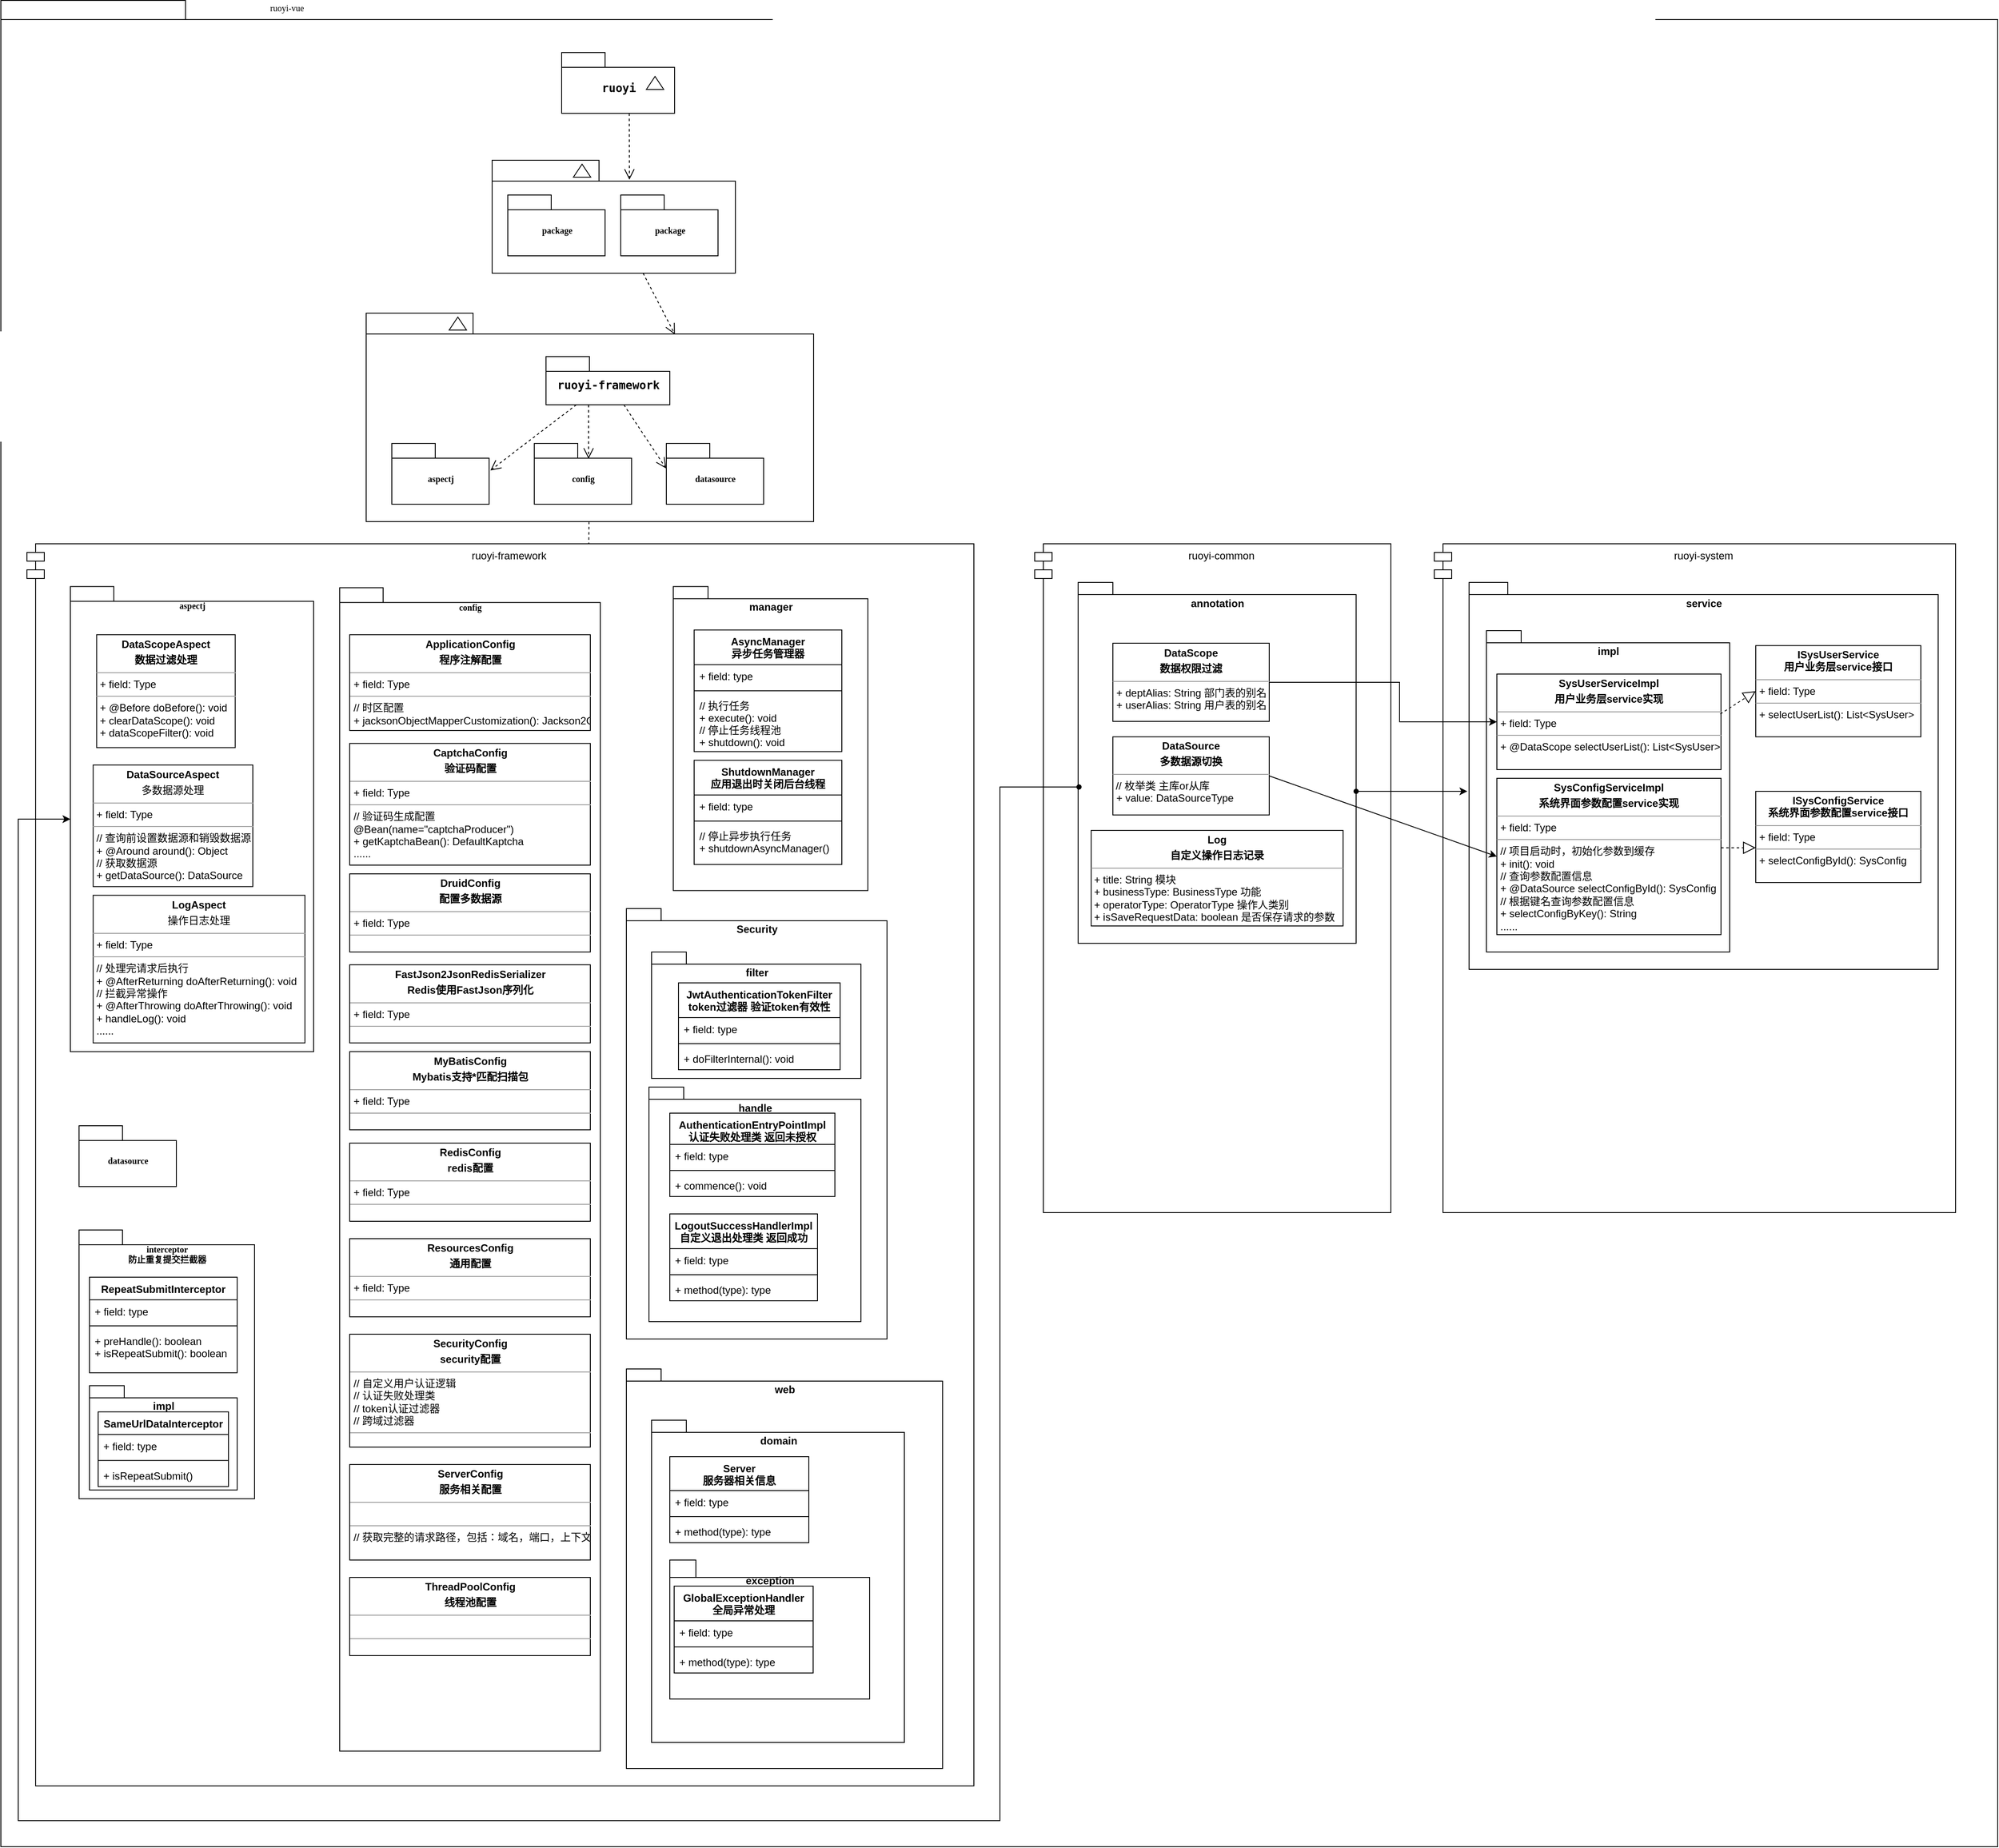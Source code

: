 <mxfile version="14.8.4" type="github">
  <diagram name="Page-1" id="b5b7bab2-c9e2-2cf4-8b2a-24fd1a2a6d21">
    <mxGraphModel dx="1263" dy="532" grid="1" gridSize="10" guides="1" tooltips="1" connect="1" arrows="1" fold="1" page="1" pageScale="1" pageWidth="827" pageHeight="1169" background="none" math="0" shadow="0">
      <root>
        <mxCell id="0" />
        <mxCell id="1" parent="0" />
        <mxCell id="6e0c8c40b5770093-72" value="" style="shape=folder;fontStyle=1;spacingTop=10;tabWidth=194;tabHeight=22;tabPosition=left;html=1;rounded=0;shadow=0;comic=0;labelBackgroundColor=none;strokeWidth=1;fillColor=none;fontFamily=Verdana;fontSize=10;align=center;" parent="1" vertex="1">
          <mxGeometry x="20" y="114.5" width="2298.5" height="2125.5" as="geometry" />
        </mxCell>
        <mxCell id="6e0c8c40b5770093-7" value="" style="group" parent="1" vertex="1" connectable="0">
          <mxGeometry x="665.5" y="174.5" width="130" height="70" as="geometry" />
        </mxCell>
        <mxCell id="6e0c8c40b5770093-8" value="&lt;pre style=&quot;font-family: &amp;#34;jetbrains mono&amp;#34; , monospace ; font-size: 9.8pt&quot;&gt;&lt;span style=&quot;background-color: rgb(255 , 255 , 255)&quot;&gt;ruoyi&lt;/span&gt;&lt;/pre&gt;" style="shape=folder;fontStyle=1;spacingTop=10;tabWidth=50;tabHeight=17;tabPosition=left;html=1;rounded=0;shadow=0;comic=0;labelBackgroundColor=none;strokeWidth=1;fontFamily=Verdana;fontSize=10;align=center;" parent="6e0c8c40b5770093-7" vertex="1">
          <mxGeometry width="130" height="70" as="geometry" />
        </mxCell>
        <mxCell id="6e0c8c40b5770093-9" value="" style="triangle;whiteSpace=wrap;html=1;rounded=0;shadow=0;comic=0;labelBackgroundColor=none;strokeWidth=1;fontFamily=Verdana;fontSize=10;align=center;rotation=-90;" parent="6e0c8c40b5770093-7" vertex="1">
          <mxGeometry x="100" y="25" width="15" height="20" as="geometry" />
        </mxCell>
        <mxCell id="6e0c8c40b5770093-19" value="" style="group" parent="1" vertex="1" connectable="0">
          <mxGeometry x="585.5" y="298.5" width="280" height="130" as="geometry" />
        </mxCell>
        <mxCell id="6e0c8c40b5770093-20" value="" style="shape=folder;fontStyle=1;spacingTop=10;tabWidth=123;tabHeight=24;tabPosition=left;html=1;rounded=0;shadow=0;comic=0;labelBackgroundColor=none;strokeWidth=1;fontFamily=Verdana;fontSize=10;align=center;" parent="6e0c8c40b5770093-19" vertex="1">
          <mxGeometry width="280" height="130" as="geometry" />
        </mxCell>
        <mxCell id="6e0c8c40b5770093-21" value="" style="triangle;whiteSpace=wrap;html=1;rounded=0;shadow=0;comic=0;labelBackgroundColor=none;strokeWidth=1;fontFamily=Verdana;fontSize=10;align=center;rotation=-90;" parent="6e0c8c40b5770093-19" vertex="1">
          <mxGeometry x="96" y="2" width="15" height="20" as="geometry" />
        </mxCell>
        <mxCell id="6e0c8c40b5770093-22" value="package" style="shape=folder;fontStyle=1;spacingTop=10;tabWidth=50;tabHeight=17;tabPosition=left;html=1;rounded=0;shadow=0;comic=0;labelBackgroundColor=none;strokeWidth=1;fontFamily=Verdana;fontSize=10;align=center;" parent="6e0c8c40b5770093-19" vertex="1">
          <mxGeometry x="18" y="40" width="112" height="70" as="geometry" />
        </mxCell>
        <mxCell id="6e0c8c40b5770093-23" value="package" style="shape=folder;fontStyle=1;spacingTop=10;tabWidth=50;tabHeight=17;tabPosition=left;html=1;rounded=0;shadow=0;comic=0;labelBackgroundColor=none;strokeWidth=1;fontFamily=Verdana;fontSize=10;align=center;" parent="6e0c8c40b5770093-19" vertex="1">
          <mxGeometry x="148" y="40" width="112" height="70" as="geometry" />
        </mxCell>
        <mxCell id="6e0c8c40b5770093-67" style="edgeStyle=none;rounded=0;html=1;entryX=0.43;entryY=0.173;entryPerimeter=0;dashed=1;labelBackgroundColor=none;startFill=0;endArrow=open;endFill=0;endSize=10;fontFamily=Verdana;fontSize=10;" parent="1" source="6e0c8c40b5770093-33" edge="1">
          <mxGeometry relative="1" as="geometry">
            <mxPoint x="696.26" y="796.99" as="targetPoint" />
          </mxGeometry>
        </mxCell>
        <mxCell id="6e0c8c40b5770093-33" value="" style="shape=folder;fontStyle=1;spacingTop=10;tabWidth=123;tabHeight=24;tabPosition=left;html=1;rounded=0;shadow=0;comic=0;labelBackgroundColor=none;strokeColor=#000000;strokeWidth=1;fillColor=#ffffff;fontFamily=Verdana;fontSize=10;fontColor=#000000;align=center;" parent="1" vertex="1">
          <mxGeometry x="440.5" y="474.5" width="515" height="240" as="geometry" />
        </mxCell>
        <mxCell id="6e0c8c40b5770093-64" style="edgeStyle=elbowEdgeStyle;rounded=0;html=1;entryX=0.559;entryY=0.251;entryPerimeter=0;dashed=1;labelBackgroundColor=none;startFill=0;endArrow=open;endFill=0;endSize=10;fontFamily=Verdana;fontSize=10;" parent="1" source="6e0c8c40b5770093-42" target="6e0c8c40b5770093-44" edge="1">
          <mxGeometry relative="1" as="geometry" />
        </mxCell>
        <mxCell id="6e0c8c40b5770093-65" style="edgeStyle=none;rounded=0;html=1;dashed=1;labelBackgroundColor=none;startFill=0;endArrow=open;endFill=0;endSize=10;fontFamily=Verdana;fontSize=10;entryX=-0.003;entryY=0.411;entryPerimeter=0;" parent="1" source="6e0c8c40b5770093-42" target="6e0c8c40b5770093-45" edge="1">
          <mxGeometry relative="1" as="geometry" />
        </mxCell>
        <mxCell id="6e0c8c40b5770093-66" style="edgeStyle=none;rounded=0;html=1;dashed=1;labelBackgroundColor=none;startFill=0;endArrow=open;endFill=0;endSize=10;fontFamily=Verdana;fontSize=10;entryX=1.013;entryY=0.444;entryPerimeter=0;" parent="1" source="6e0c8c40b5770093-42" target="6e0c8c40b5770093-43" edge="1">
          <mxGeometry relative="1" as="geometry" />
        </mxCell>
        <mxCell id="6e0c8c40b5770093-42" value="&lt;pre style=&quot;font-family: &amp;#34;jetbrains mono&amp;#34; , monospace ; font-size: 9.8pt&quot;&gt;&lt;span style=&quot;background-color: rgb(255 , 255 , 255)&quot;&gt;ruoyi-framework&lt;/span&gt;&lt;/pre&gt;" style="shape=folder;fontStyle=1;spacingTop=10;tabWidth=50;tabHeight=17;tabPosition=left;html=1;rounded=0;shadow=0;comic=0;labelBackgroundColor=none;strokeColor=#000000;strokeWidth=1;fillColor=#ffffff;fontFamily=Verdana;fontSize=10;fontColor=#000000;align=center;" parent="1" vertex="1">
          <mxGeometry x="647.5" y="524.5" width="142.5" height="55.5" as="geometry" />
        </mxCell>
        <mxCell id="6e0c8c40b5770093-43" value="aspectj" style="shape=folder;fontStyle=1;spacingTop=10;tabWidth=50;tabHeight=17;tabPosition=left;html=1;rounded=0;shadow=0;comic=0;labelBackgroundColor=none;strokeColor=#000000;strokeWidth=1;fillColor=#ffffff;fontFamily=Verdana;fontSize=10;fontColor=#000000;align=center;" parent="1" vertex="1">
          <mxGeometry x="470" y="624.5" width="112" height="70" as="geometry" />
        </mxCell>
        <mxCell id="6e0c8c40b5770093-44" value="config" style="shape=folder;fontStyle=1;spacingTop=10;tabWidth=50;tabHeight=17;tabPosition=left;html=1;rounded=0;shadow=0;comic=0;labelBackgroundColor=none;strokeColor=#000000;strokeWidth=1;fillColor=#ffffff;fontFamily=Verdana;fontSize=10;fontColor=#000000;align=center;" parent="1" vertex="1">
          <mxGeometry x="634" y="624.5" width="112" height="70" as="geometry" />
        </mxCell>
        <mxCell id="6e0c8c40b5770093-45" value="datasource" style="shape=folder;fontStyle=1;spacingTop=10;tabWidth=50;tabHeight=17;tabPosition=left;html=1;rounded=0;shadow=0;comic=0;labelBackgroundColor=none;strokeColor=#000000;strokeWidth=1;fillColor=#ffffff;fontFamily=Verdana;fontSize=10;fontColor=#000000;align=center;" parent="1" vertex="1">
          <mxGeometry x="786" y="624.5" width="112" height="70" as="geometry" />
        </mxCell>
        <mxCell id="6e0c8c40b5770093-68" style="edgeStyle=elbowEdgeStyle;rounded=0;html=1;entryX=0.628;entryY=0.26;entryPerimeter=0;dashed=1;labelBackgroundColor=none;startFill=0;endArrow=open;endFill=0;endSize=10;fontFamily=Verdana;fontSize=10;" parent="1" edge="1">
          <mxGeometry relative="1" as="geometry">
            <mxPoint x="658" y="904.5" as="sourcePoint" />
          </mxGeometry>
        </mxCell>
        <mxCell id="6e0c8c40b5770093-69" style="edgeStyle=elbowEdgeStyle;rounded=0;html=1;entryX=0.643;entryY=0.246;entryPerimeter=0;dashed=1;labelBackgroundColor=none;startFill=0;endArrow=open;endFill=0;endSize=10;fontFamily=Verdana;fontSize=10;" parent="1" edge="1">
          <mxGeometry relative="1" as="geometry">
            <mxPoint x="827" y="904.5" as="sourcePoint" />
          </mxGeometry>
        </mxCell>
        <mxCell id="6e0c8c40b5770093-48" value="" style="triangle;whiteSpace=wrap;html=1;rounded=0;shadow=0;comic=0;labelBackgroundColor=none;strokeWidth=1;fontFamily=Verdana;fontSize=10;align=center;rotation=-90;" parent="1" vertex="1">
          <mxGeometry x="329.5" y="781.19" width="15" height="20" as="geometry" />
        </mxCell>
        <mxCell id="6e0c8c40b5770093-51" value="" style="triangle;whiteSpace=wrap;html=1;rounded=0;shadow=0;comic=0;labelBackgroundColor=none;strokeColor=#000000;strokeWidth=1;fillColor=#ffffff;fontFamily=Verdana;fontSize=10;fontColor=#000000;align=center;rotation=-90;" parent="1" vertex="1">
          <mxGeometry x="538.5" y="476.5" width="15" height="20" as="geometry" />
        </mxCell>
        <mxCell id="6e0c8c40b5770093-59" style="rounded=0;html=1;dashed=1;labelBackgroundColor=none;startFill=0;endArrow=open;endFill=0;endSize=10;fontFamily=Verdana;fontSize=10;entryX=0.592;entryY=0.2;entryPerimeter=0;edgeStyle=elbowEdgeStyle;" parent="1" edge="1">
          <mxGeometry relative="1" as="geometry">
            <mxPoint x="743.328" y="244.5" as="sourcePoint" />
            <mxPoint x="743.328" y="320.845" as="targetPoint" />
          </mxGeometry>
        </mxCell>
        <mxCell id="6e0c8c40b5770093-61" style="edgeStyle=none;rounded=0;html=1;entryX=0.69;entryY=0.102;entryPerimeter=0;dashed=1;labelBackgroundColor=none;startFill=0;endArrow=open;endFill=0;endSize=10;fontFamily=Verdana;fontSize=10;" parent="1" source="6e0c8c40b5770093-20" target="6e0c8c40b5770093-33" edge="1">
          <mxGeometry relative="1" as="geometry" />
        </mxCell>
        <mxCell id="6e0c8c40b5770093-73" value="ruoyi-vue" style="text;html=1;align=left;verticalAlign=top;spacingTop=-4;fontSize=10;fontFamily=Verdana" parent="1" vertex="1">
          <mxGeometry x="327.5" y="114.5" width="130" height="20" as="geometry" />
        </mxCell>
        <mxCell id="6eEZF03cfLi-6WDU2SeP-1" value="ruoyi-framework" style="shape=module;align=left;spacingLeft=20;align=center;verticalAlign=top;" parent="1" vertex="1">
          <mxGeometry x="50" y="740" width="1090" height="1430" as="geometry" />
        </mxCell>
        <mxCell id="6eEZF03cfLi-6WDU2SeP-2" value="aspectj" style="shape=folder;fontStyle=1;spacingTop=10;tabWidth=50;tabHeight=17;tabPosition=left;html=1;rounded=0;shadow=0;comic=0;labelBackgroundColor=none;strokeColor=#000000;strokeWidth=1;fillColor=#ffffff;fontFamily=Verdana;fontSize=10;fontColor=#000000;align=center;verticalAlign=top;" parent="1" vertex="1">
          <mxGeometry x="100" y="789.19" width="280" height="535.5" as="geometry" />
        </mxCell>
        <mxCell id="6eEZF03cfLi-6WDU2SeP-3" value="config" style="shape=folder;fontStyle=1;spacingTop=10;tabWidth=50;tabHeight=17;tabPosition=left;html=1;rounded=0;shadow=0;comic=0;labelBackgroundColor=none;strokeColor=#000000;strokeWidth=1;fillColor=#ffffff;fontFamily=Verdana;fontSize=10;fontColor=#000000;align=center;verticalAlign=top;" parent="1" vertex="1">
          <mxGeometry x="410" y="790.57" width="300" height="1339.43" as="geometry" />
        </mxCell>
        <mxCell id="6eEZF03cfLi-6WDU2SeP-4" value="datasource" style="shape=folder;fontStyle=1;spacingTop=10;tabWidth=50;tabHeight=17;tabPosition=left;html=1;rounded=0;shadow=0;comic=0;labelBackgroundColor=none;strokeColor=#000000;strokeWidth=1;fillColor=#ffffff;fontFamily=Verdana;fontSize=10;fontColor=#000000;align=center;" parent="1" vertex="1">
          <mxGeometry x="110" y="1410" width="112" height="70" as="geometry" />
        </mxCell>
        <mxCell id="6eEZF03cfLi-6WDU2SeP-5" value="&lt;p style=&quot;margin: 0px ; margin-top: 4px ; text-align: center&quot;&gt;&lt;b&gt;DataScopeAspect&lt;/b&gt;&lt;/p&gt;&lt;p style=&quot;margin: 0px ; margin-top: 4px ; text-align: center&quot;&gt;&lt;b&gt;数据过滤处理&lt;/b&gt;&lt;/p&gt;&lt;hr size=&quot;1&quot;&gt;&lt;p style=&quot;margin: 0px ; margin-left: 4px&quot;&gt;+ field: Type&lt;/p&gt;&lt;hr size=&quot;1&quot;&gt;&lt;p style=&quot;margin: 0px ; margin-left: 4px&quot;&gt;+ @Before doBefore(): void&lt;/p&gt;&lt;p style=&quot;margin: 0px ; margin-left: 4px&quot;&gt;+ clearDataScope(): void&lt;/p&gt;&lt;p style=&quot;margin: 0px ; margin-left: 4px&quot;&gt;+&amp;nbsp;dataScopeFilter(): void&lt;/p&gt;" style="verticalAlign=top;align=left;overflow=fill;fontSize=12;fontFamily=Helvetica;html=1;" parent="1" vertex="1">
          <mxGeometry x="130.25" y="844.69" width="159.5" height="130" as="geometry" />
        </mxCell>
        <mxCell id="6eEZF03cfLi-6WDU2SeP-6" value="ruoyi-common" style="shape=module;align=left;spacingLeft=20;align=center;verticalAlign=top;" parent="1" vertex="1">
          <mxGeometry x="1210" y="740" width="410" height="770" as="geometry" />
        </mxCell>
        <mxCell id="6eEZF03cfLi-6WDU2SeP-7" value="annotation" style="shape=folder;fontStyle=1;spacingTop=10;tabWidth=40;tabHeight=14;tabPosition=left;html=1;verticalAlign=top;" parent="1" vertex="1">
          <mxGeometry x="1260" y="784.5" width="320" height="415.5" as="geometry" />
        </mxCell>
        <mxCell id="6eEZF03cfLi-6WDU2SeP-8" value="&lt;p style=&quot;margin: 0px ; margin-top: 4px ; text-align: center&quot;&gt;&lt;b&gt;DataScope&lt;/b&gt;&lt;/p&gt;&lt;p style=&quot;margin: 0px ; margin-top: 4px ; text-align: center&quot;&gt;&lt;b&gt;数据权限过滤&lt;/b&gt;&lt;/p&gt;&lt;hr size=&quot;1&quot;&gt;&lt;p style=&quot;margin: 0px ; margin-left: 4px&quot;&gt;+ deptAlias: String 部门表的别名&lt;/p&gt;&lt;p style=&quot;margin: 0px ; margin-left: 4px&quot;&gt;+&amp;nbsp;userAlias: String 用户表的别名&lt;/p&gt;" style="verticalAlign=top;align=left;overflow=fill;fontSize=12;fontFamily=Helvetica;html=1;" parent="1" vertex="1">
          <mxGeometry x="1300" y="854.5" width="180" height="90" as="geometry" />
        </mxCell>
        <mxCell id="6eEZF03cfLi-6WDU2SeP-10" value="ruoyi-system" style="shape=module;align=left;spacingLeft=20;align=center;verticalAlign=top;" parent="1" vertex="1">
          <mxGeometry x="1670" y="740" width="600" height="770" as="geometry" />
        </mxCell>
        <mxCell id="6eEZF03cfLi-6WDU2SeP-11" value="service" style="shape=folder;fontStyle=1;spacingTop=10;tabWidth=40;tabHeight=14;tabPosition=left;html=1;verticalAlign=top;" parent="1" vertex="1">
          <mxGeometry x="1710" y="784.5" width="540" height="445.5" as="geometry" />
        </mxCell>
        <mxCell id="6eEZF03cfLi-6WDU2SeP-12" value="impl" style="shape=folder;fontStyle=1;spacingTop=10;tabWidth=40;tabHeight=14;tabPosition=left;html=1;verticalAlign=top;" parent="1" vertex="1">
          <mxGeometry x="1730" y="840" width="280" height="370" as="geometry" />
        </mxCell>
        <mxCell id="6eEZF03cfLi-6WDU2SeP-13" value="&lt;p style=&quot;margin: 0px ; margin-top: 4px ; text-align: center&quot;&gt;&lt;b&gt;SysUserServiceImpl&lt;/b&gt;&lt;br&gt;&lt;/p&gt;&lt;p style=&quot;margin: 0px ; margin-top: 4px ; text-align: center&quot;&gt;&lt;b&gt;用户业务层service实现&lt;/b&gt;&lt;br&gt;&lt;/p&gt;&lt;hr size=&quot;1&quot;&gt;&lt;p style=&quot;margin: 0px ; margin-left: 4px&quot;&gt;+ field: Type&lt;/p&gt;&lt;hr size=&quot;1&quot;&gt;&lt;p style=&quot;margin: 0px ; margin-left: 4px&quot;&gt;+ @DataScope selectUserList(): List&amp;lt;SysUser&amp;gt;&lt;/p&gt;" style="verticalAlign=top;align=left;overflow=fill;fontSize=12;fontFamily=Helvetica;html=1;" parent="1" vertex="1">
          <mxGeometry x="1742" y="890" width="258" height="110" as="geometry" />
        </mxCell>
        <mxCell id="6eEZF03cfLi-6WDU2SeP-19" style="edgeStyle=orthogonalEdgeStyle;rounded=0;orthogonalLoop=1;jettySize=auto;html=1;startArrow=none;" parent="1" source="6eEZF03cfLi-6WDU2SeP-18" target="6eEZF03cfLi-6WDU2SeP-2" edge="1">
          <mxGeometry relative="1" as="geometry">
            <Array as="points">
              <mxPoint x="1170" y="1020" />
              <mxPoint x="1170" y="2210" />
              <mxPoint x="40" y="2210" />
              <mxPoint x="40" y="1057" />
            </Array>
          </mxGeometry>
        </mxCell>
        <mxCell id="6eEZF03cfLi-6WDU2SeP-21" style="edgeStyle=orthogonalEdgeStyle;rounded=0;orthogonalLoop=1;jettySize=auto;html=1;exitX=1;exitY=0.5;exitDx=0;exitDy=0;" parent="1" source="6eEZF03cfLi-6WDU2SeP-8" target="6eEZF03cfLi-6WDU2SeP-13" edge="1">
          <mxGeometry relative="1" as="geometry">
            <Array as="points">
              <mxPoint x="1630" y="900" />
              <mxPoint x="1630" y="945" />
            </Array>
          </mxGeometry>
        </mxCell>
        <mxCell id="6eEZF03cfLi-6WDU2SeP-22" value="&lt;p style=&quot;margin: 0px ; margin-top: 4px ; text-align: center&quot;&gt;&lt;b&gt;ISysUserService&lt;br&gt;&lt;/b&gt;&lt;b&gt;用户业务层service接口&lt;/b&gt;&lt;br&gt;&lt;/p&gt;&lt;hr size=&quot;1&quot;&gt;&lt;p style=&quot;margin: 0px ; margin-left: 4px&quot;&gt;+ field: Type&lt;/p&gt;&lt;hr size=&quot;1&quot;&gt;&lt;p style=&quot;margin: 0px ; margin-left: 4px&quot;&gt;+&amp;nbsp;selectUserList(): List&amp;lt;SysUser&amp;gt;&lt;/p&gt;" style="verticalAlign=top;align=left;overflow=fill;fontSize=12;fontFamily=Helvetica;html=1;" parent="1" vertex="1">
          <mxGeometry x="2040" y="857.25" width="190" height="105" as="geometry" />
        </mxCell>
        <mxCell id="6eEZF03cfLi-6WDU2SeP-24" value="" style="endArrow=block;dashed=1;endFill=0;endSize=12;html=1;exitX=0.997;exitY=0.418;exitDx=0;exitDy=0;exitPerimeter=0;entryX=0;entryY=0.5;entryDx=0;entryDy=0;" parent="1" source="6eEZF03cfLi-6WDU2SeP-13" target="6eEZF03cfLi-6WDU2SeP-22" edge="1">
          <mxGeometry width="160" relative="1" as="geometry">
            <mxPoint x="1730" y="1100" as="sourcePoint" />
            <mxPoint x="1890" y="1100" as="targetPoint" />
          </mxGeometry>
        </mxCell>
        <mxCell id="6eEZF03cfLi-6WDU2SeP-26" value="&lt;p style=&quot;margin: 0px ; margin-top: 4px ; text-align: center&quot;&gt;&lt;b&gt;DataSourceAspect&lt;/b&gt;&lt;br&gt;&lt;/p&gt;&lt;p style=&quot;margin: 0px ; margin-top: 4px ; text-align: center&quot;&gt;多数据源处理&lt;br&gt;&lt;/p&gt;&lt;hr size=&quot;1&quot;&gt;&lt;p style=&quot;margin: 0px ; margin-left: 4px&quot;&gt;+ field: Type&lt;/p&gt;&lt;hr size=&quot;1&quot;&gt;&lt;p style=&quot;margin: 0px ; margin-left: 4px&quot;&gt;// 查询前设置数据源和销毁数据源&lt;/p&gt;&lt;p style=&quot;margin: 0px ; margin-left: 4px&quot;&gt;+ @Around&amp;nbsp;around(): Object&lt;br&gt;// 获取数据源&lt;br&gt;+&amp;nbsp;getDataSource(): DataSource&lt;/p&gt;" style="verticalAlign=top;align=left;overflow=fill;fontSize=12;fontFamily=Helvetica;html=1;" parent="1" vertex="1">
          <mxGeometry x="126.25" y="994.69" width="183.75" height="140" as="geometry" />
        </mxCell>
        <mxCell id="CHEhkAuZ7TmxK4s6tysW-1" value="&lt;p style=&quot;margin: 0px ; margin-top: 4px ; text-align: center&quot;&gt;&lt;b&gt;DataSource&lt;/b&gt;&lt;/p&gt;&lt;p style=&quot;margin: 0px ; margin-top: 4px ; text-align: center&quot;&gt;&lt;b&gt;多数据源切换&lt;/b&gt;&lt;br&gt;&lt;/p&gt;&lt;hr size=&quot;1&quot;&gt;&amp;nbsp;// 枚举类 主库or从库&lt;br&gt;&lt;p style=&quot;margin: 0px ; margin-left: 4px&quot;&gt;+ value: DataSourceType&lt;/p&gt;" style="verticalAlign=top;align=left;overflow=fill;fontSize=12;fontFamily=Helvetica;html=1;" parent="1" vertex="1">
          <mxGeometry x="1300" y="962.25" width="180" height="90" as="geometry" />
        </mxCell>
        <mxCell id="CHEhkAuZ7TmxK4s6tysW-2" value="&lt;p style=&quot;margin: 0px ; margin-top: 4px ; text-align: center&quot;&gt;&lt;b&gt;SysConfigServiceImpl&lt;/b&gt;&lt;br&gt;&lt;/p&gt;&lt;p style=&quot;margin: 0px ; margin-top: 4px ; text-align: center&quot;&gt;&lt;b&gt;系统界面参数配置service实现&lt;/b&gt;&lt;br&gt;&lt;/p&gt;&lt;hr size=&quot;1&quot;&gt;&lt;p style=&quot;margin: 0px ; margin-left: 4px&quot;&gt;+ field: Type&lt;/p&gt;&lt;hr size=&quot;1&quot;&gt;&lt;p style=&quot;margin: 0px ; margin-left: 4px&quot;&gt;//&amp;nbsp;项目启动时，初始化参数到缓存&lt;/p&gt;&lt;p style=&quot;margin: 0px ; margin-left: 4px&quot;&gt;+ init(): void&lt;/p&gt;&lt;p style=&quot;margin: 0px ; margin-left: 4px&quot;&gt;//&amp;nbsp;查询参数配置信息&lt;/p&gt;&lt;p style=&quot;margin: 0px ; margin-left: 4px&quot;&gt;+ @DataSource&amp;nbsp;selectConfigById(): SysConfig&lt;/p&gt;&lt;p style=&quot;margin: 0px ; margin-left: 4px&quot;&gt;//&amp;nbsp;根据键名查询参数配置信息&lt;/p&gt;&lt;p style=&quot;margin: 0px ; margin-left: 4px&quot;&gt;+&amp;nbsp;selectConfigByKey(): String&lt;/p&gt;&lt;p style=&quot;margin: 0px ; margin-left: 4px&quot;&gt;......&lt;/p&gt;" style="verticalAlign=top;align=left;overflow=fill;fontSize=12;fontFamily=Helvetica;html=1;" parent="1" vertex="1">
          <mxGeometry x="1742" y="1010" width="258" height="180" as="geometry" />
        </mxCell>
        <mxCell id="CHEhkAuZ7TmxK4s6tysW-3" value="&lt;p style=&quot;margin: 0px ; margin-top: 4px ; text-align: center&quot;&gt;&lt;b&gt;ISysConfigService&lt;/b&gt;&lt;br&gt;&lt;b&gt;系统界面参数配置service&lt;/b&gt;&lt;b&gt;接口&lt;/b&gt;&lt;br&gt;&lt;/p&gt;&lt;hr size=&quot;1&quot;&gt;&lt;p style=&quot;margin: 0px ; margin-left: 4px&quot;&gt;+ field: Type&lt;/p&gt;&lt;hr size=&quot;1&quot;&gt;&lt;p style=&quot;margin: 0px ; margin-left: 4px&quot;&gt;+&amp;nbsp;selectConfigById(): SysConfig&lt;/p&gt;" style="verticalAlign=top;align=left;overflow=fill;fontSize=12;fontFamily=Helvetica;html=1;" parent="1" vertex="1">
          <mxGeometry x="2040" y="1025" width="190" height="105" as="geometry" />
        </mxCell>
        <mxCell id="CHEhkAuZ7TmxK4s6tysW-5" value="" style="endArrow=block;dashed=1;endFill=0;endSize=12;html=1;" parent="1" edge="1">
          <mxGeometry width="160" relative="1" as="geometry">
            <mxPoint x="2000" y="1090" as="sourcePoint" />
            <mxPoint x="2040" y="1090" as="targetPoint" />
          </mxGeometry>
        </mxCell>
        <mxCell id="CHEhkAuZ7TmxK4s6tysW-7" value="" style="endArrow=classic;html=1;startArrow=none;" parent="1" edge="1">
          <mxGeometry width="50" height="50" relative="1" as="geometry">
            <mxPoint x="1580" y="1025" as="sourcePoint" />
            <mxPoint x="1708" y="1025" as="targetPoint" />
            <Array as="points">
              <mxPoint x="1708" y="1025" />
            </Array>
          </mxGeometry>
        </mxCell>
        <mxCell id="CHEhkAuZ7TmxK4s6tysW-8" value="&lt;p style=&quot;margin: 0px ; margin-top: 4px ; text-align: center&quot;&gt;&lt;b&gt;LogAspect&lt;/b&gt;&lt;br&gt;&lt;/p&gt;&lt;p style=&quot;margin: 0px ; margin-top: 4px ; text-align: center&quot;&gt;操作日志处理&lt;br&gt;&lt;/p&gt;&lt;hr size=&quot;1&quot;&gt;&lt;p style=&quot;margin: 0px ; margin-left: 4px&quot;&gt;+ field: Type&lt;/p&gt;&lt;hr size=&quot;1&quot;&gt;&lt;p style=&quot;margin: 0px ; margin-left: 4px&quot;&gt;//&amp;nbsp;处理完请求后执行&lt;/p&gt;&lt;p style=&quot;margin: 0px ; margin-left: 4px&quot;&gt;+ @AfterReturning doAfterReturning(): void&lt;/p&gt;&lt;p style=&quot;margin: 0px ; margin-left: 4px&quot;&gt;//&amp;nbsp;拦截异常操作&lt;/p&gt;&lt;p style=&quot;margin: 0px ; margin-left: 4px&quot;&gt;+ @AfterThrowing&amp;nbsp;doAfterThrowing(): void&lt;/p&gt;&lt;p style=&quot;margin: 0px ; margin-left: 4px&quot;&gt;+ handleLog(): void&lt;/p&gt;&lt;p style=&quot;margin: 0px ; margin-left: 4px&quot;&gt;......&lt;/p&gt;" style="verticalAlign=top;align=left;overflow=fill;fontSize=12;fontFamily=Helvetica;html=1;" parent="1" vertex="1">
          <mxGeometry x="126.25" y="1144.69" width="243.75" height="170" as="geometry" />
        </mxCell>
        <mxCell id="CHEhkAuZ7TmxK4s6tysW-9" value="&lt;p style=&quot;margin: 0px ; margin-top: 4px ; text-align: center&quot;&gt;&lt;b&gt;Log&lt;/b&gt;&lt;/p&gt;&lt;p style=&quot;margin: 0px ; margin-top: 4px ; text-align: center&quot;&gt;&lt;b&gt;自定义操作日志记录&lt;/b&gt;&lt;/p&gt;&lt;hr size=&quot;1&quot;&gt;&amp;nbsp;+ title: String 模块&lt;br&gt;&amp;nbsp;+ businessType: BusinessType 功能&lt;br&gt;&amp;nbsp;+ operatorType: OperatorType 操作人类别&lt;br&gt;&amp;nbsp;+&amp;nbsp;isSaveRequestData: boolean&amp;nbsp;是否保存请求的参数" style="verticalAlign=top;align=left;overflow=fill;fontSize=12;fontFamily=Helvetica;html=1;" parent="1" vertex="1">
          <mxGeometry x="1275" y="1070" width="290" height="110" as="geometry" />
        </mxCell>
        <mxCell id="6eEZF03cfLi-6WDU2SeP-20" value="" style="shape=waypoint;sketch=0;fillStyle=solid;size=6;pointerEvents=1;points=[];fillColor=none;resizable=0;rotatable=0;perimeter=centerPerimeter;snapToPoint=1;verticalAlign=top;" parent="1" vertex="1">
          <mxGeometry x="1560" y="1005" width="40" height="40" as="geometry" />
        </mxCell>
        <mxCell id="CHEhkAuZ7TmxK4s6tysW-11" value="&lt;p style=&quot;margin: 0px ; margin-top: 4px ; text-align: center&quot;&gt;&lt;b&gt;ApplicationConfig&lt;/b&gt;&lt;/p&gt;&lt;p style=&quot;margin: 0px ; margin-top: 4px ; text-align: center&quot;&gt;&lt;b&gt;程序注解配置&lt;/b&gt;&lt;br&gt;&lt;/p&gt;&lt;hr size=&quot;1&quot;&gt;&lt;p style=&quot;margin: 0px ; margin-left: 4px&quot;&gt;+ field: Type&lt;/p&gt;&lt;hr size=&quot;1&quot;&gt;&lt;p style=&quot;margin: 0px ; margin-left: 4px&quot;&gt;//&amp;nbsp;时区配置&lt;/p&gt;&lt;p style=&quot;margin: 0px ; margin-left: 4px&quot;&gt;+ jacksonObjectMapperCustomization(): Jackson2ObjectMapperBuilderCustomizer&lt;/p&gt;" style="verticalAlign=top;align=left;overflow=fill;fontSize=12;fontFamily=Helvetica;html=1;" parent="1" vertex="1">
          <mxGeometry x="421.5" y="844.69" width="277" height="110.31" as="geometry" />
        </mxCell>
        <mxCell id="CHEhkAuZ7TmxK4s6tysW-13" value="&lt;p style=&quot;margin: 0px ; margin-top: 4px ; text-align: center&quot;&gt;&lt;b&gt;CaptchaConfig&lt;/b&gt;&lt;br&gt;&lt;/p&gt;&lt;p style=&quot;margin: 0px ; margin-top: 4px ; text-align: center&quot;&gt;&lt;b&gt;验证码配置&lt;/b&gt;&lt;br&gt;&lt;/p&gt;&lt;hr size=&quot;1&quot;&gt;&lt;p style=&quot;margin: 0px ; margin-left: 4px&quot;&gt;+ field: Type&lt;/p&gt;&lt;hr size=&quot;1&quot;&gt;&lt;p style=&quot;margin: 0px ; margin-left: 4px&quot;&gt;//&amp;nbsp;验证码生成配置&lt;/p&gt;&lt;p style=&quot;margin: 0px ; margin-left: 4px&quot;&gt;@Bean(name=&quot;captchaProducer&quot;)&lt;/p&gt;&lt;p style=&quot;margin: 0px ; margin-left: 4px&quot;&gt;+ getKaptchaBean(): DefaultKaptcha&lt;br&gt;&lt;/p&gt;&lt;p style=&quot;margin: 0px ; margin-left: 4px&quot;&gt;......&lt;/p&gt;" style="verticalAlign=top;align=left;overflow=fill;fontSize=12;fontFamily=Helvetica;html=1;" parent="1" vertex="1">
          <mxGeometry x="421.5" y="969.84" width="277" height="140.16" as="geometry" />
        </mxCell>
        <mxCell id="CHEhkAuZ7TmxK4s6tysW-14" value="&lt;p style=&quot;margin: 0px ; margin-top: 4px ; text-align: center&quot;&gt;&lt;b&gt;DruidConfig&lt;/b&gt;&lt;br&gt;&lt;/p&gt;&lt;p style=&quot;margin: 0px ; margin-top: 4px ; text-align: center&quot;&gt;&lt;b&gt;配置多数据源&lt;/b&gt;&lt;br&gt;&lt;/p&gt;&lt;hr size=&quot;1&quot;&gt;&lt;p style=&quot;margin: 0px ; margin-left: 4px&quot;&gt;+ field: Type&lt;/p&gt;&lt;hr size=&quot;1&quot;&gt;&lt;p style=&quot;margin: 0px ; margin-left: 4px&quot;&gt;&lt;br&gt;&lt;/p&gt;" style="verticalAlign=top;align=left;overflow=fill;fontSize=12;fontFamily=Helvetica;html=1;" parent="1" vertex="1">
          <mxGeometry x="421.5" y="1120" width="277" height="90" as="geometry" />
        </mxCell>
        <mxCell id="CHEhkAuZ7TmxK4s6tysW-15" value="" style="endArrow=classic;html=1;exitX=1;exitY=0.5;exitDx=0;exitDy=0;entryX=0;entryY=0.5;entryDx=0;entryDy=0;" parent="1" source="CHEhkAuZ7TmxK4s6tysW-1" target="CHEhkAuZ7TmxK4s6tysW-2" edge="1">
          <mxGeometry width="50" height="50" relative="1" as="geometry">
            <mxPoint x="1480" y="1030" as="sourcePoint" />
            <mxPoint x="1530" y="980" as="targetPoint" />
          </mxGeometry>
        </mxCell>
        <mxCell id="CHEhkAuZ7TmxK4s6tysW-16" value="&lt;p style=&quot;margin: 0px ; margin-top: 4px ; text-align: center&quot;&gt;&lt;b&gt;FastJson2JsonRedisSerializer&lt;/b&gt;&lt;br&gt;&lt;/p&gt;&lt;p style=&quot;margin: 0px ; margin-top: 4px ; text-align: center&quot;&gt;&lt;b&gt;Redis使用FastJson序列化&lt;/b&gt;&lt;br&gt;&lt;/p&gt;&lt;hr size=&quot;1&quot;&gt;&lt;p style=&quot;margin: 0px ; margin-left: 4px&quot;&gt;+ field: Type&lt;/p&gt;&lt;hr size=&quot;1&quot;&gt;&lt;p style=&quot;margin: 0px ; margin-left: 4px&quot;&gt;&lt;br&gt;&lt;/p&gt;" style="verticalAlign=top;align=left;overflow=fill;fontSize=12;fontFamily=Helvetica;html=1;" parent="1" vertex="1">
          <mxGeometry x="421.5" y="1224.69" width="277" height="90" as="geometry" />
        </mxCell>
        <mxCell id="CHEhkAuZ7TmxK4s6tysW-17" value="&lt;p style=&quot;margin: 0px ; margin-top: 4px ; text-align: center&quot;&gt;&lt;b&gt;MyBatisConfig&lt;/b&gt;&lt;br&gt;&lt;/p&gt;&lt;p style=&quot;margin: 0px ; margin-top: 4px ; text-align: center&quot;&gt;&lt;b&gt;Mybatis支持*匹配扫描包&lt;/b&gt;&lt;br&gt;&lt;/p&gt;&lt;hr size=&quot;1&quot;&gt;&lt;p style=&quot;margin: 0px ; margin-left: 4px&quot;&gt;+ field: Type&lt;/p&gt;&lt;hr size=&quot;1&quot;&gt;&lt;p style=&quot;margin: 0px ; margin-left: 4px&quot;&gt;&lt;br&gt;&lt;/p&gt;" style="verticalAlign=top;align=left;overflow=fill;fontSize=12;fontFamily=Helvetica;html=1;" parent="1" vertex="1">
          <mxGeometry x="421.5" y="1324.69" width="277" height="90" as="geometry" />
        </mxCell>
        <mxCell id="CHEhkAuZ7TmxK4s6tysW-18" value="&lt;p style=&quot;margin: 0px ; margin-top: 4px ; text-align: center&quot;&gt;&lt;b&gt;RedisConfig&lt;/b&gt;&lt;br&gt;&lt;/p&gt;&lt;p style=&quot;margin: 0px ; margin-top: 4px ; text-align: center&quot;&gt;&lt;b&gt;redis配置&lt;/b&gt;&lt;br&gt;&lt;/p&gt;&lt;hr size=&quot;1&quot;&gt;&lt;p style=&quot;margin: 0px ; margin-left: 4px&quot;&gt;+ field: Type&lt;/p&gt;&lt;hr size=&quot;1&quot;&gt;&lt;p style=&quot;margin: 0px ; margin-left: 4px&quot;&gt;&lt;br&gt;&lt;/p&gt;" style="verticalAlign=top;align=left;overflow=fill;fontSize=12;fontFamily=Helvetica;html=1;" parent="1" vertex="1">
          <mxGeometry x="421.5" y="1430" width="277" height="90" as="geometry" />
        </mxCell>
        <mxCell id="CHEhkAuZ7TmxK4s6tysW-19" value="&lt;p style=&quot;margin: 0px ; margin-top: 4px ; text-align: center&quot;&gt;&lt;b&gt;ResourcesConfig&lt;/b&gt;&lt;br&gt;&lt;/p&gt;&lt;p style=&quot;margin: 0px ; margin-top: 4px ; text-align: center&quot;&gt;&lt;b&gt;通用配置&lt;/b&gt;&lt;br&gt;&lt;/p&gt;&lt;hr size=&quot;1&quot;&gt;&lt;p style=&quot;margin: 0px ; margin-left: 4px&quot;&gt;+ field: Type&lt;/p&gt;&lt;hr size=&quot;1&quot;&gt;&lt;p style=&quot;margin: 0px ; margin-left: 4px&quot;&gt;&lt;br&gt;&lt;/p&gt;" style="verticalAlign=top;align=left;overflow=fill;fontSize=12;fontFamily=Helvetica;html=1;" parent="1" vertex="1">
          <mxGeometry x="421.5" y="1540" width="277" height="90" as="geometry" />
        </mxCell>
        <mxCell id="CHEhkAuZ7TmxK4s6tysW-20" value="&lt;p style=&quot;margin: 0px ; margin-top: 4px ; text-align: center&quot;&gt;&lt;b&gt;SecurityConfig&lt;/b&gt;&lt;br&gt;&lt;/p&gt;&lt;p style=&quot;margin: 0px ; margin-top: 4px ; text-align: center&quot;&gt;&lt;b&gt;security配置&lt;/b&gt;&lt;br&gt;&lt;/p&gt;&lt;hr size=&quot;1&quot;&gt;&lt;p style=&quot;margin: 0px 0px 0px 4px&quot;&gt;//&amp;nbsp;自定义用户认证逻辑&lt;/p&gt;&lt;p style=&quot;margin: 0px 0px 0px 4px&quot;&gt;//&amp;nbsp;认证失败处理类&lt;/p&gt;&lt;p style=&quot;margin: 0px 0px 0px 4px&quot;&gt;//&amp;nbsp;token认证过滤器&lt;/p&gt;&lt;p style=&quot;margin: 0px 0px 0px 4px&quot;&gt;//&amp;nbsp;跨域过滤器&lt;/p&gt;&lt;hr size=&quot;1&quot;&gt;&lt;p style=&quot;margin: 0px ; margin-left: 4px&quot;&gt;&lt;br&gt;&lt;/p&gt;" style="verticalAlign=top;align=left;overflow=fill;fontSize=12;fontFamily=Helvetica;html=1;" parent="1" vertex="1">
          <mxGeometry x="421.5" y="1650" width="277" height="130" as="geometry" />
        </mxCell>
        <mxCell id="CHEhkAuZ7TmxK4s6tysW-22" value="&lt;p style=&quot;margin: 0px ; margin-top: 4px ; text-align: center&quot;&gt;&lt;b&gt;ServerConfig&lt;/b&gt;&lt;br&gt;&lt;/p&gt;&lt;p style=&quot;margin: 0px ; margin-top: 4px ; text-align: center&quot;&gt;&lt;b&gt;服务相关配置&lt;/b&gt;&lt;br&gt;&lt;/p&gt;&lt;hr size=&quot;1&quot;&gt;&lt;p style=&quot;margin: 0px 0px 0px 4px&quot;&gt;&lt;br&gt;&lt;/p&gt;&lt;hr size=&quot;1&quot;&gt;&lt;p style=&quot;margin: 0px ; margin-left: 4px&quot;&gt;//&amp;nbsp;获取完整的请求路径，包括：域名，端口，上下文访问路径&lt;/p&gt;" style="verticalAlign=top;align=left;overflow=fill;fontSize=12;fontFamily=Helvetica;html=1;" parent="1" vertex="1">
          <mxGeometry x="421.5" y="1800" width="277" height="110" as="geometry" />
        </mxCell>
        <mxCell id="CHEhkAuZ7TmxK4s6tysW-23" value="&lt;p style=&quot;margin: 0px ; margin-top: 4px ; text-align: center&quot;&gt;&lt;b&gt;ThreadPoolConfig&lt;/b&gt;&lt;br&gt;&lt;/p&gt;&lt;p style=&quot;margin: 0px ; margin-top: 4px ; text-align: center&quot;&gt;&lt;b&gt;线程池配置&lt;/b&gt;&lt;br&gt;&lt;/p&gt;&lt;hr size=&quot;1&quot;&gt;&lt;p style=&quot;margin: 0px 0px 0px 4px&quot;&gt;&lt;br&gt;&lt;/p&gt;&lt;hr size=&quot;1&quot;&gt;&lt;p style=&quot;margin: 0px ; margin-left: 4px&quot;&gt;&lt;br&gt;&lt;/p&gt;" style="verticalAlign=top;align=left;overflow=fill;fontSize=12;fontFamily=Helvetica;html=1;" parent="1" vertex="1">
          <mxGeometry x="421.5" y="1930" width="277" height="90" as="geometry" />
        </mxCell>
        <mxCell id="6eEZF03cfLi-6WDU2SeP-18" value="" style="shape=waypoint;sketch=0;fillStyle=solid;size=6;pointerEvents=1;points=[];fillColor=none;resizable=0;rotatable=0;perimeter=centerPerimeter;snapToPoint=1;verticalAlign=top;" parent="1" vertex="1">
          <mxGeometry x="1241" y="1000" width="40" height="40" as="geometry" />
        </mxCell>
        <mxCell id="p2kqiuAf8ra7Y2Wkeh3F-1" value="interceptor&lt;br&gt;&lt;span style=&quot;font-size: 10px&quot;&gt;防止重复提交拦截器&lt;/span&gt;" style="shape=folder;fontStyle=1;spacingTop=10;tabWidth=50;tabHeight=17;tabPosition=left;html=1;rounded=0;shadow=0;comic=0;labelBackgroundColor=none;strokeColor=#000000;strokeWidth=1;fillColor=#ffffff;fontFamily=Verdana;fontSize=10;fontColor=#000000;align=center;verticalAlign=top;" parent="1" vertex="1">
          <mxGeometry x="110" y="1530" width="202" height="309.43" as="geometry" />
        </mxCell>
        <mxCell id="p2kqiuAf8ra7Y2Wkeh3F-2" value="RepeatSubmitInterceptor" style="swimlane;fontStyle=1;align=center;verticalAlign=top;childLayout=stackLayout;horizontal=1;startSize=26;horizontalStack=0;resizeParent=1;resizeParentMax=0;resizeLast=0;collapsible=1;marginBottom=0;" parent="1" vertex="1">
          <mxGeometry x="122" y="1584.43" width="170" height="110" as="geometry" />
        </mxCell>
        <mxCell id="p2kqiuAf8ra7Y2Wkeh3F-3" value="+ field: type" style="text;strokeColor=none;fillColor=none;align=left;verticalAlign=top;spacingLeft=4;spacingRight=4;overflow=hidden;rotatable=0;points=[[0,0.5],[1,0.5]];portConstraint=eastwest;" parent="p2kqiuAf8ra7Y2Wkeh3F-2" vertex="1">
          <mxGeometry y="26" width="170" height="26" as="geometry" />
        </mxCell>
        <mxCell id="p2kqiuAf8ra7Y2Wkeh3F-4" value="" style="line;strokeWidth=1;fillColor=none;align=left;verticalAlign=middle;spacingTop=-1;spacingLeft=3;spacingRight=3;rotatable=0;labelPosition=right;points=[];portConstraint=eastwest;" parent="p2kqiuAf8ra7Y2Wkeh3F-2" vertex="1">
          <mxGeometry y="52" width="170" height="8" as="geometry" />
        </mxCell>
        <mxCell id="p2kqiuAf8ra7Y2Wkeh3F-5" value="+ preHandle(): boolean&#xa;+ isRepeatSubmit(): boolean" style="text;strokeColor=none;fillColor=none;align=left;verticalAlign=top;spacingLeft=4;spacingRight=4;overflow=hidden;rotatable=0;points=[[0,0.5],[1,0.5]];portConstraint=eastwest;" parent="p2kqiuAf8ra7Y2Wkeh3F-2" vertex="1">
          <mxGeometry y="60" width="170" height="50" as="geometry" />
        </mxCell>
        <mxCell id="p2kqiuAf8ra7Y2Wkeh3F-6" value="impl" style="shape=folder;fontStyle=1;spacingTop=10;tabWidth=40;tabHeight=14;tabPosition=left;html=1;verticalAlign=top;" parent="1" vertex="1">
          <mxGeometry x="122" y="1709.27" width="170" height="120.16" as="geometry" />
        </mxCell>
        <mxCell id="p2kqiuAf8ra7Y2Wkeh3F-7" value="SameUrlDataInterceptor" style="swimlane;fontStyle=1;align=center;verticalAlign=top;childLayout=stackLayout;horizontal=1;startSize=26;horizontalStack=0;resizeParent=1;resizeParentMax=0;resizeLast=0;collapsible=1;marginBottom=0;" parent="1" vertex="1">
          <mxGeometry x="132" y="1739.43" width="150" height="86" as="geometry" />
        </mxCell>
        <mxCell id="p2kqiuAf8ra7Y2Wkeh3F-8" value="+ field: type" style="text;strokeColor=none;fillColor=none;align=left;verticalAlign=top;spacingLeft=4;spacingRight=4;overflow=hidden;rotatable=0;points=[[0,0.5],[1,0.5]];portConstraint=eastwest;" parent="p2kqiuAf8ra7Y2Wkeh3F-7" vertex="1">
          <mxGeometry y="26" width="150" height="26" as="geometry" />
        </mxCell>
        <mxCell id="p2kqiuAf8ra7Y2Wkeh3F-9" value="" style="line;strokeWidth=1;fillColor=none;align=left;verticalAlign=middle;spacingTop=-1;spacingLeft=3;spacingRight=3;rotatable=0;labelPosition=right;points=[];portConstraint=eastwest;" parent="p2kqiuAf8ra7Y2Wkeh3F-7" vertex="1">
          <mxGeometry y="52" width="150" height="8" as="geometry" />
        </mxCell>
        <mxCell id="p2kqiuAf8ra7Y2Wkeh3F-10" value="+ isRepeatSubmit()" style="text;strokeColor=none;fillColor=none;align=left;verticalAlign=top;spacingLeft=4;spacingRight=4;overflow=hidden;rotatable=0;points=[[0,0.5],[1,0.5]];portConstraint=eastwest;" parent="p2kqiuAf8ra7Y2Wkeh3F-7" vertex="1">
          <mxGeometry y="60" width="150" height="26" as="geometry" />
        </mxCell>
        <mxCell id="p2kqiuAf8ra7Y2Wkeh3F-11" value="manager" style="shape=folder;fontStyle=1;spacingTop=10;tabWidth=40;tabHeight=14;tabPosition=left;html=1;verticalAlign=top;" parent="1" vertex="1">
          <mxGeometry x="794" y="789.19" width="224" height="350" as="geometry" />
        </mxCell>
        <mxCell id="p2kqiuAf8ra7Y2Wkeh3F-12" value="AsyncManager&#xa;异步任务管理器" style="swimlane;fontStyle=1;align=center;verticalAlign=top;childLayout=stackLayout;horizontal=1;startSize=40;horizontalStack=0;resizeParent=1;resizeParentMax=0;resizeLast=0;collapsible=1;marginBottom=0;" parent="1" vertex="1">
          <mxGeometry x="818" y="839.19" width="170" height="140" as="geometry">
            <mxRectangle x="800" y="1250" width="120" height="40" as="alternateBounds" />
          </mxGeometry>
        </mxCell>
        <mxCell id="p2kqiuAf8ra7Y2Wkeh3F-13" value="+ field: type" style="text;strokeColor=none;fillColor=none;align=left;verticalAlign=top;spacingLeft=4;spacingRight=4;overflow=hidden;rotatable=0;points=[[0,0.5],[1,0.5]];portConstraint=eastwest;" parent="p2kqiuAf8ra7Y2Wkeh3F-12" vertex="1">
          <mxGeometry y="40" width="170" height="26" as="geometry" />
        </mxCell>
        <mxCell id="p2kqiuAf8ra7Y2Wkeh3F-14" value="" style="line;strokeWidth=1;fillColor=none;align=left;verticalAlign=middle;spacingTop=-1;spacingLeft=3;spacingRight=3;rotatable=0;labelPosition=right;points=[];portConstraint=eastwest;" parent="p2kqiuAf8ra7Y2Wkeh3F-12" vertex="1">
          <mxGeometry y="66" width="170" height="8" as="geometry" />
        </mxCell>
        <mxCell id="p2kqiuAf8ra7Y2Wkeh3F-15" value="// 执行任务&#xa;+ execute(): void&#xa;// 停止任务线程池&#xa;+ shutdown(): void" style="text;strokeColor=none;fillColor=none;align=left;verticalAlign=top;spacingLeft=4;spacingRight=4;overflow=hidden;rotatable=0;points=[[0,0.5],[1,0.5]];portConstraint=eastwest;" parent="p2kqiuAf8ra7Y2Wkeh3F-12" vertex="1">
          <mxGeometry y="74" width="170" height="66" as="geometry" />
        </mxCell>
        <mxCell id="MB8Dgz1dc1w77hmIWkSE-1" value="ShutdownManager&#xa;应用退出时关闭后台线程" style="swimlane;fontStyle=1;align=center;verticalAlign=top;childLayout=stackLayout;horizontal=1;startSize=40;horizontalStack=0;resizeParent=1;resizeParentMax=0;resizeLast=0;collapsible=1;marginBottom=0;" parent="1" vertex="1">
          <mxGeometry x="818" y="989.19" width="170" height="120" as="geometry" />
        </mxCell>
        <mxCell id="MB8Dgz1dc1w77hmIWkSE-2" value="+ field: type" style="text;strokeColor=none;fillColor=none;align=left;verticalAlign=top;spacingLeft=4;spacingRight=4;overflow=hidden;rotatable=0;points=[[0,0.5],[1,0.5]];portConstraint=eastwest;" parent="MB8Dgz1dc1w77hmIWkSE-1" vertex="1">
          <mxGeometry y="40" width="170" height="26" as="geometry" />
        </mxCell>
        <mxCell id="MB8Dgz1dc1w77hmIWkSE-3" value="" style="line;strokeWidth=1;fillColor=none;align=left;verticalAlign=middle;spacingTop=-1;spacingLeft=3;spacingRight=3;rotatable=0;labelPosition=right;points=[];portConstraint=eastwest;" parent="MB8Dgz1dc1w77hmIWkSE-1" vertex="1">
          <mxGeometry y="66" width="170" height="8" as="geometry" />
        </mxCell>
        <mxCell id="MB8Dgz1dc1w77hmIWkSE-4" value="// 停止异步执行任务&#xa;+ shutdownAsyncManager()" style="text;strokeColor=none;fillColor=none;align=left;verticalAlign=top;spacingLeft=4;spacingRight=4;overflow=hidden;rotatable=0;points=[[0,0.5],[1,0.5]];portConstraint=eastwest;" parent="MB8Dgz1dc1w77hmIWkSE-1" vertex="1">
          <mxGeometry y="74" width="170" height="46" as="geometry" />
        </mxCell>
        <mxCell id="Frj4lDk8jDX3SBk2gIIe-1" value="Security" style="shape=folder;fontStyle=1;spacingTop=10;tabWidth=40;tabHeight=14;tabPosition=left;html=1;verticalAlign=top;" vertex="1" parent="1">
          <mxGeometry x="740" y="1160" width="300" height="495.5" as="geometry" />
        </mxCell>
        <mxCell id="Frj4lDk8jDX3SBk2gIIe-6" value="filter" style="shape=folder;fontStyle=1;spacingTop=10;tabWidth=40;tabHeight=14;tabPosition=left;html=1;verticalAlign=top;" vertex="1" parent="1">
          <mxGeometry x="769" y="1210" width="241" height="145.5" as="geometry" />
        </mxCell>
        <mxCell id="Frj4lDk8jDX3SBk2gIIe-7" value="JwtAuthenticationTokenFilter&#xa;token过滤器 验证token有效性" style="swimlane;fontStyle=1;align=center;verticalAlign=top;childLayout=stackLayout;horizontal=1;startSize=40;horizontalStack=0;resizeParent=1;resizeParentMax=0;resizeLast=0;collapsible=1;marginBottom=0;" vertex="1" parent="1">
          <mxGeometry x="800" y="1245.5" width="186.05" height="100" as="geometry" />
        </mxCell>
        <mxCell id="Frj4lDk8jDX3SBk2gIIe-8" value="+ field: type" style="text;strokeColor=none;fillColor=none;align=left;verticalAlign=top;spacingLeft=4;spacingRight=4;overflow=hidden;rotatable=0;points=[[0,0.5],[1,0.5]];portConstraint=eastwest;" vertex="1" parent="Frj4lDk8jDX3SBk2gIIe-7">
          <mxGeometry y="40" width="186.05" height="26" as="geometry" />
        </mxCell>
        <mxCell id="Frj4lDk8jDX3SBk2gIIe-9" value="" style="line;strokeWidth=1;fillColor=none;align=left;verticalAlign=middle;spacingTop=-1;spacingLeft=3;spacingRight=3;rotatable=0;labelPosition=right;points=[];portConstraint=eastwest;" vertex="1" parent="Frj4lDk8jDX3SBk2gIIe-7">
          <mxGeometry y="66" width="186.05" height="8" as="geometry" />
        </mxCell>
        <mxCell id="Frj4lDk8jDX3SBk2gIIe-10" value="+ doFilterInternal(): void" style="text;strokeColor=none;fillColor=none;align=left;verticalAlign=top;spacingLeft=4;spacingRight=4;overflow=hidden;rotatable=0;points=[[0,0.5],[1,0.5]];portConstraint=eastwest;" vertex="1" parent="Frj4lDk8jDX3SBk2gIIe-7">
          <mxGeometry y="74" width="186.05" height="26" as="geometry" />
        </mxCell>
        <mxCell id="Frj4lDk8jDX3SBk2gIIe-19" value="handle" style="shape=folder;fontStyle=1;spacingTop=10;tabWidth=40;tabHeight=14;tabPosition=left;html=1;verticalAlign=top;" vertex="1" parent="1">
          <mxGeometry x="766" y="1365.5" width="244" height="270" as="geometry" />
        </mxCell>
        <mxCell id="Frj4lDk8jDX3SBk2gIIe-11" value="AuthenticationEntryPointImpl&#xa;认证失败处理类 返回未授权" style="swimlane;fontStyle=1;align=center;verticalAlign=top;childLayout=stackLayout;horizontal=1;startSize=36;horizontalStack=0;resizeParent=1;resizeParentMax=0;resizeLast=0;collapsible=1;marginBottom=0;" vertex="1" parent="1">
          <mxGeometry x="790" y="1395.5" width="190" height="96" as="geometry" />
        </mxCell>
        <mxCell id="Frj4lDk8jDX3SBk2gIIe-12" value="+ field: type" style="text;strokeColor=none;fillColor=none;align=left;verticalAlign=top;spacingLeft=4;spacingRight=4;overflow=hidden;rotatable=0;points=[[0,0.5],[1,0.5]];portConstraint=eastwest;" vertex="1" parent="Frj4lDk8jDX3SBk2gIIe-11">
          <mxGeometry y="36" width="190" height="26" as="geometry" />
        </mxCell>
        <mxCell id="Frj4lDk8jDX3SBk2gIIe-13" value="" style="line;strokeWidth=1;fillColor=none;align=left;verticalAlign=middle;spacingTop=-1;spacingLeft=3;spacingRight=3;rotatable=0;labelPosition=right;points=[];portConstraint=eastwest;" vertex="1" parent="Frj4lDk8jDX3SBk2gIIe-11">
          <mxGeometry y="62" width="190" height="8" as="geometry" />
        </mxCell>
        <mxCell id="Frj4lDk8jDX3SBk2gIIe-14" value="+ commence(): void" style="text;strokeColor=none;fillColor=none;align=left;verticalAlign=top;spacingLeft=4;spacingRight=4;overflow=hidden;rotatable=0;points=[[0,0.5],[1,0.5]];portConstraint=eastwest;" vertex="1" parent="Frj4lDk8jDX3SBk2gIIe-11">
          <mxGeometry y="70" width="190" height="26" as="geometry" />
        </mxCell>
        <mxCell id="Frj4lDk8jDX3SBk2gIIe-15" value="LogoutSuccessHandlerImpl&#xa;自定义退出处理类 返回成功" style="swimlane;fontStyle=1;align=center;verticalAlign=top;childLayout=stackLayout;horizontal=1;startSize=40;horizontalStack=0;resizeParent=1;resizeParentMax=0;resizeLast=0;collapsible=1;marginBottom=0;" vertex="1" parent="1">
          <mxGeometry x="790" y="1511.5" width="170" height="100" as="geometry" />
        </mxCell>
        <mxCell id="Frj4lDk8jDX3SBk2gIIe-16" value="+ field: type" style="text;strokeColor=none;fillColor=none;align=left;verticalAlign=top;spacingLeft=4;spacingRight=4;overflow=hidden;rotatable=0;points=[[0,0.5],[1,0.5]];portConstraint=eastwest;" vertex="1" parent="Frj4lDk8jDX3SBk2gIIe-15">
          <mxGeometry y="40" width="170" height="26" as="geometry" />
        </mxCell>
        <mxCell id="Frj4lDk8jDX3SBk2gIIe-17" value="" style="line;strokeWidth=1;fillColor=none;align=left;verticalAlign=middle;spacingTop=-1;spacingLeft=3;spacingRight=3;rotatable=0;labelPosition=right;points=[];portConstraint=eastwest;" vertex="1" parent="Frj4lDk8jDX3SBk2gIIe-15">
          <mxGeometry y="66" width="170" height="8" as="geometry" />
        </mxCell>
        <mxCell id="Frj4lDk8jDX3SBk2gIIe-18" value="+ method(type): type" style="text;strokeColor=none;fillColor=none;align=left;verticalAlign=top;spacingLeft=4;spacingRight=4;overflow=hidden;rotatable=0;points=[[0,0.5],[1,0.5]];portConstraint=eastwest;" vertex="1" parent="Frj4lDk8jDX3SBk2gIIe-15">
          <mxGeometry y="74" width="170" height="26" as="geometry" />
        </mxCell>
        <mxCell id="Frj4lDk8jDX3SBk2gIIe-20" value="web" style="shape=folder;fontStyle=1;spacingTop=10;tabWidth=40;tabHeight=14;tabPosition=left;html=1;verticalAlign=top;" vertex="1" parent="1">
          <mxGeometry x="740" y="1690" width="364" height="460" as="geometry" />
        </mxCell>
        <mxCell id="Frj4lDk8jDX3SBk2gIIe-21" value="domain" style="shape=folder;fontStyle=1;spacingTop=10;tabWidth=40;tabHeight=14;tabPosition=left;html=1;verticalAlign=top;" vertex="1" parent="1">
          <mxGeometry x="769" y="1749" width="291" height="371" as="geometry" />
        </mxCell>
        <mxCell id="Frj4lDk8jDX3SBk2gIIe-22" value="Server&#xa;服务器相关信息" style="swimlane;fontStyle=1;align=center;verticalAlign=top;childLayout=stackLayout;horizontal=1;startSize=39;horizontalStack=0;resizeParent=1;resizeParentMax=0;resizeLast=0;collapsible=1;marginBottom=0;" vertex="1" parent="1">
          <mxGeometry x="790" y="1791" width="160" height="99" as="geometry" />
        </mxCell>
        <mxCell id="Frj4lDk8jDX3SBk2gIIe-23" value="+ field: type" style="text;strokeColor=none;fillColor=none;align=left;verticalAlign=top;spacingLeft=4;spacingRight=4;overflow=hidden;rotatable=0;points=[[0,0.5],[1,0.5]];portConstraint=eastwest;" vertex="1" parent="Frj4lDk8jDX3SBk2gIIe-22">
          <mxGeometry y="39" width="160" height="26" as="geometry" />
        </mxCell>
        <mxCell id="Frj4lDk8jDX3SBk2gIIe-24" value="" style="line;strokeWidth=1;fillColor=none;align=left;verticalAlign=middle;spacingTop=-1;spacingLeft=3;spacingRight=3;rotatable=0;labelPosition=right;points=[];portConstraint=eastwest;" vertex="1" parent="Frj4lDk8jDX3SBk2gIIe-22">
          <mxGeometry y="65" width="160" height="8" as="geometry" />
        </mxCell>
        <mxCell id="Frj4lDk8jDX3SBk2gIIe-25" value="+ method(type): type" style="text;strokeColor=none;fillColor=none;align=left;verticalAlign=top;spacingLeft=4;spacingRight=4;overflow=hidden;rotatable=0;points=[[0,0.5],[1,0.5]];portConstraint=eastwest;" vertex="1" parent="Frj4lDk8jDX3SBk2gIIe-22">
          <mxGeometry y="73" width="160" height="26" as="geometry" />
        </mxCell>
        <mxCell id="Frj4lDk8jDX3SBk2gIIe-26" value="exception" style="shape=folder;fontStyle=1;spacingTop=10;tabWidth=30;tabHeight=20;tabPosition=left;html=1;verticalAlign=top;" vertex="1" parent="1">
          <mxGeometry x="790" y="1910" width="230" height="160" as="geometry" />
        </mxCell>
        <mxCell id="Frj4lDk8jDX3SBk2gIIe-27" value="GlobalExceptionHandler&#xa;全局异常处理" style="swimlane;fontStyle=1;align=center;verticalAlign=top;childLayout=stackLayout;horizontal=1;startSize=40;horizontalStack=0;resizeParent=1;resizeParentMax=0;resizeLast=0;collapsible=1;marginBottom=0;" vertex="1" parent="1">
          <mxGeometry x="795" y="1940" width="160" height="100" as="geometry" />
        </mxCell>
        <mxCell id="Frj4lDk8jDX3SBk2gIIe-28" value="+ field: type" style="text;strokeColor=none;fillColor=none;align=left;verticalAlign=top;spacingLeft=4;spacingRight=4;overflow=hidden;rotatable=0;points=[[0,0.5],[1,0.5]];portConstraint=eastwest;" vertex="1" parent="Frj4lDk8jDX3SBk2gIIe-27">
          <mxGeometry y="40" width="160" height="26" as="geometry" />
        </mxCell>
        <mxCell id="Frj4lDk8jDX3SBk2gIIe-29" value="" style="line;strokeWidth=1;fillColor=none;align=left;verticalAlign=middle;spacingTop=-1;spacingLeft=3;spacingRight=3;rotatable=0;labelPosition=right;points=[];portConstraint=eastwest;" vertex="1" parent="Frj4lDk8jDX3SBk2gIIe-27">
          <mxGeometry y="66" width="160" height="8" as="geometry" />
        </mxCell>
        <mxCell id="Frj4lDk8jDX3SBk2gIIe-30" value="+ method(type): type" style="text;strokeColor=none;fillColor=none;align=left;verticalAlign=top;spacingLeft=4;spacingRight=4;overflow=hidden;rotatable=0;points=[[0,0.5],[1,0.5]];portConstraint=eastwest;" vertex="1" parent="Frj4lDk8jDX3SBk2gIIe-27">
          <mxGeometry y="74" width="160" height="26" as="geometry" />
        </mxCell>
      </root>
    </mxGraphModel>
  </diagram>
</mxfile>
